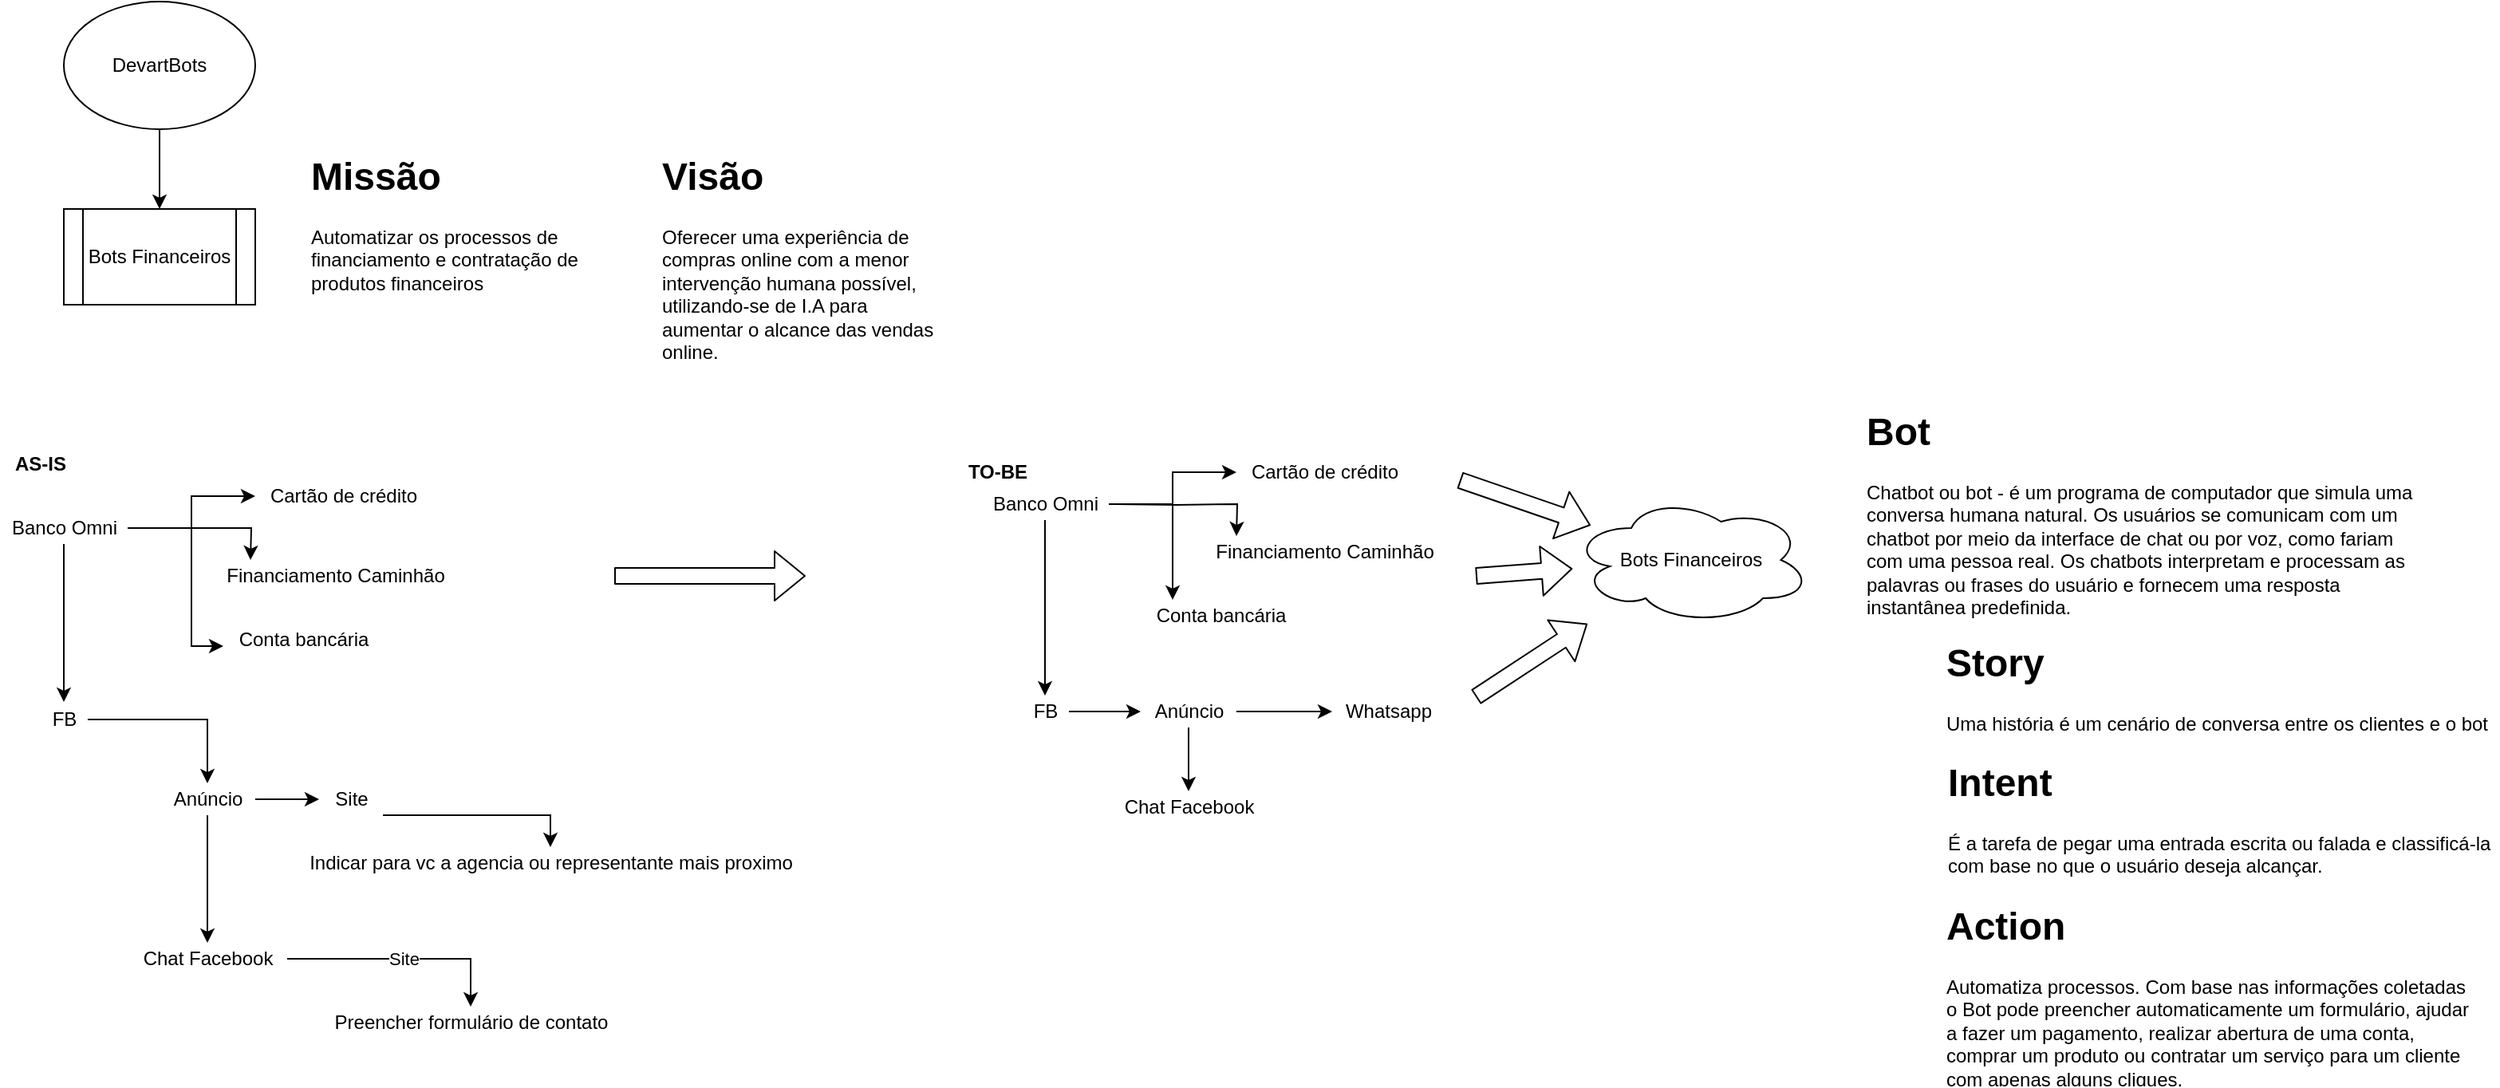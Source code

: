 <mxfile version="14.9.4" type="device"><diagram id="e8euDLeyAASCK_j3_Ylp" name="Page-1"><mxGraphModel dx="1186" dy="710" grid="1" gridSize="10" guides="1" tooltips="1" connect="1" arrows="1" fold="1" page="1" pageScale="1" pageWidth="827" pageHeight="1169" math="0" shadow="0"><root><mxCell id="0"/><mxCell id="1" parent="0"/><mxCell id="Z_OdcrJ-wDHD5qE2kSx7-13" style="edgeStyle=orthogonalEdgeStyle;rounded=0;orthogonalLoop=1;jettySize=auto;html=1;exitX=0.5;exitY=1;exitDx=0;exitDy=0;entryX=0.5;entryY=0;entryDx=0;entryDy=0;" edge="1" parent="1" source="Z_OdcrJ-wDHD5qE2kSx7-9"><mxGeometry relative="1" as="geometry"><mxPoint x="125" y="250" as="targetPoint"/></mxGeometry></mxCell><mxCell id="Z_OdcrJ-wDHD5qE2kSx7-9" value="DevartBots" style="ellipse;whiteSpace=wrap;html=1;" vertex="1" parent="1"><mxGeometry x="65" y="120" width="120" height="80" as="geometry"/></mxCell><mxCell id="Z_OdcrJ-wDHD5qE2kSx7-14" value="Bots Financeiros" style="shape=process;whiteSpace=wrap;html=1;backgroundOutline=1;" vertex="1" parent="1"><mxGeometry x="65" y="250" width="120" height="60" as="geometry"/></mxCell><mxCell id="Z_OdcrJ-wDHD5qE2kSx7-15" value="&lt;h1&gt;Missão&lt;/h1&gt;&lt;p&gt;Automatizar os processos de financiamento e contratação de produtos financeiros&lt;/p&gt;" style="text;html=1;strokeColor=none;fillColor=none;spacing=5;spacingTop=-20;whiteSpace=wrap;overflow=hidden;rounded=0;" vertex="1" parent="1"><mxGeometry x="215" y="210" width="190" height="140" as="geometry"/></mxCell><mxCell id="Z_OdcrJ-wDHD5qE2kSx7-16" value="&lt;h1&gt;Visão&lt;/h1&gt;&lt;p&gt;Oferecer uma experiência de compras online com a menor intervenção humana possível, utilizando-se de I.A para aumentar o alcance das vendas online.&lt;/p&gt;&lt;p&gt;&lt;br&gt;&lt;/p&gt;" style="text;html=1;strokeColor=none;fillColor=none;spacing=5;spacingTop=-20;whiteSpace=wrap;overflow=hidden;rounded=0;" vertex="1" parent="1"><mxGeometry x="435" y="210" width="190" height="150" as="geometry"/></mxCell><mxCell id="Z_OdcrJ-wDHD5qE2kSx7-19" style="edgeStyle=orthogonalEdgeStyle;rounded=0;orthogonalLoop=1;jettySize=auto;html=1;entryX=-0.02;entryY=0.5;entryDx=0;entryDy=0;entryPerimeter=0;" edge="1" parent="1" source="Z_OdcrJ-wDHD5qE2kSx7-17"><mxGeometry relative="1" as="geometry"><mxPoint x="182" y="470" as="targetPoint"/></mxGeometry></mxCell><mxCell id="Z_OdcrJ-wDHD5qE2kSx7-22" style="edgeStyle=orthogonalEdgeStyle;rounded=0;orthogonalLoop=1;jettySize=auto;html=1;" edge="1" parent="1" source="Z_OdcrJ-wDHD5qE2kSx7-17" target="Z_OdcrJ-wDHD5qE2kSx7-20"><mxGeometry relative="1" as="geometry"><mxPoint x="65" y="560" as="targetPoint"/></mxGeometry></mxCell><mxCell id="Z_OdcrJ-wDHD5qE2kSx7-23" style="edgeStyle=orthogonalEdgeStyle;rounded=0;orthogonalLoop=1;jettySize=auto;html=1;entryX=0;entryY=0.7;entryDx=0;entryDy=0;entryPerimeter=0;" edge="1" parent="1" source="Z_OdcrJ-wDHD5qE2kSx7-17" target="Z_OdcrJ-wDHD5qE2kSx7-21"><mxGeometry relative="1" as="geometry"><mxPoint x="145" y="510" as="targetPoint"/><Array as="points"><mxPoint x="145" y="450"/></Array></mxGeometry></mxCell><mxCell id="Z_OdcrJ-wDHD5qE2kSx7-37" style="edgeStyle=orthogonalEdgeStyle;rounded=0;orthogonalLoop=1;jettySize=auto;html=1;entryX=0.5;entryY=-0.05;entryDx=0;entryDy=0;entryPerimeter=0;" edge="1" parent="1" source="Z_OdcrJ-wDHD5qE2kSx7-17" target="Z_OdcrJ-wDHD5qE2kSx7-25"><mxGeometry relative="1" as="geometry"/></mxCell><mxCell id="Z_OdcrJ-wDHD5qE2kSx7-17" value="Banco Omni" style="text;html=1;align=center;verticalAlign=middle;resizable=0;points=[];autosize=1;strokeColor=none;" vertex="1" parent="1"><mxGeometry x="25" y="440" width="80" height="20" as="geometry"/></mxCell><mxCell id="Z_OdcrJ-wDHD5qE2kSx7-18" value="Financiamento Caminhão" style="text;html=1;align=center;verticalAlign=middle;resizable=0;points=[];autosize=1;strokeColor=none;" vertex="1" parent="1"><mxGeometry x="160" y="470" width="150" height="20" as="geometry"/></mxCell><mxCell id="Z_OdcrJ-wDHD5qE2kSx7-20" value="Cartão de crédito" style="text;html=1;align=center;verticalAlign=middle;resizable=0;points=[];autosize=1;strokeColor=none;" vertex="1" parent="1"><mxGeometry x="185" y="420" width="110" height="20" as="geometry"/></mxCell><mxCell id="Z_OdcrJ-wDHD5qE2kSx7-21" value="Conta bancária" style="text;html=1;align=center;verticalAlign=middle;resizable=0;points=[];autosize=1;strokeColor=none;" vertex="1" parent="1"><mxGeometry x="165" y="510" width="100" height="20" as="geometry"/></mxCell><mxCell id="Z_OdcrJ-wDHD5qE2kSx7-27" style="edgeStyle=orthogonalEdgeStyle;rounded=0;orthogonalLoop=1;jettySize=auto;html=1;" edge="1" parent="1" source="Z_OdcrJ-wDHD5qE2kSx7-25" target="Z_OdcrJ-wDHD5qE2kSx7-26"><mxGeometry relative="1" as="geometry"/></mxCell><mxCell id="Z_OdcrJ-wDHD5qE2kSx7-25" value="FB" style="text;html=1;align=center;verticalAlign=middle;resizable=0;points=[];autosize=1;strokeColor=none;" vertex="1" parent="1"><mxGeometry x="50" y="560" width="30" height="20" as="geometry"/></mxCell><mxCell id="Z_OdcrJ-wDHD5qE2kSx7-29" style="edgeStyle=orthogonalEdgeStyle;rounded=0;orthogonalLoop=1;jettySize=auto;html=1;" edge="1" parent="1" source="Z_OdcrJ-wDHD5qE2kSx7-26" target="Z_OdcrJ-wDHD5qE2kSx7-28"><mxGeometry relative="1" as="geometry"/></mxCell><mxCell id="Z_OdcrJ-wDHD5qE2kSx7-34" value="" style="edgeStyle=orthogonalEdgeStyle;rounded=0;orthogonalLoop=1;jettySize=auto;html=1;" edge="1" parent="1" source="Z_OdcrJ-wDHD5qE2kSx7-26" target="Z_OdcrJ-wDHD5qE2kSx7-33"><mxGeometry relative="1" as="geometry"/></mxCell><mxCell id="Z_OdcrJ-wDHD5qE2kSx7-26" value="Anúncio" style="text;html=1;align=center;verticalAlign=middle;resizable=0;points=[];autosize=1;strokeColor=none;" vertex="1" parent="1"><mxGeometry x="125" y="610" width="60" height="20" as="geometry"/></mxCell><mxCell id="Z_OdcrJ-wDHD5qE2kSx7-32" style="edgeStyle=orthogonalEdgeStyle;rounded=0;orthogonalLoop=1;jettySize=auto;html=1;" edge="1" parent="1" source="Z_OdcrJ-wDHD5qE2kSx7-28" target="Z_OdcrJ-wDHD5qE2kSx7-31"><mxGeometry relative="1" as="geometry"><Array as="points"><mxPoint x="370" y="630"/></Array></mxGeometry></mxCell><mxCell id="Z_OdcrJ-wDHD5qE2kSx7-28" value="Site" style="text;html=1;align=center;verticalAlign=middle;resizable=0;points=[];autosize=1;strokeColor=none;" vertex="1" parent="1"><mxGeometry x="225" y="610" width="40" height="20" as="geometry"/></mxCell><mxCell id="Z_OdcrJ-wDHD5qE2kSx7-31" value="Indicar para vc a agencia ou representante mais proximo&lt;br&gt;" style="text;html=1;align=center;verticalAlign=middle;resizable=0;points=[];autosize=1;strokeColor=none;" vertex="1" parent="1"><mxGeometry x="210" y="650" width="320" height="20" as="geometry"/></mxCell><mxCell id="Z_OdcrJ-wDHD5qE2kSx7-35" value="Site" style="edgeStyle=orthogonalEdgeStyle;rounded=0;orthogonalLoop=1;jettySize=auto;html=1;" edge="1" parent="1" source="Z_OdcrJ-wDHD5qE2kSx7-33" target="Z_OdcrJ-wDHD5qE2kSx7-36"><mxGeometry relative="1" as="geometry"><mxPoint x="185" y="800" as="targetPoint"/></mxGeometry></mxCell><mxCell id="Z_OdcrJ-wDHD5qE2kSx7-33" value="Chat Facebook" style="text;html=1;align=center;verticalAlign=middle;resizable=0;points=[];autosize=1;strokeColor=none;" vertex="1" parent="1"><mxGeometry x="105" y="710" width="100" height="20" as="geometry"/></mxCell><mxCell id="Z_OdcrJ-wDHD5qE2kSx7-36" value="Preencher formulário de contato" style="text;html=1;align=center;verticalAlign=middle;resizable=0;points=[];autosize=1;strokeColor=none;" vertex="1" parent="1"><mxGeometry x="225" y="750" width="190" height="20" as="geometry"/></mxCell><mxCell id="Z_OdcrJ-wDHD5qE2kSx7-38" value="AS-IS" style="text;html=1;align=center;verticalAlign=middle;resizable=0;points=[];autosize=1;strokeColor=none;fontStyle=1" vertex="1" parent="1"><mxGeometry x="25" y="400" width="50" height="20" as="geometry"/></mxCell><mxCell id="Z_OdcrJ-wDHD5qE2kSx7-39" value="&lt;b&gt;TO-BE&lt;/b&gt;" style="text;html=1;align=center;verticalAlign=middle;resizable=0;points=[];autosize=1;strokeColor=none;" vertex="1" parent="1"><mxGeometry x="625" y="405" width="50" height="20" as="geometry"/></mxCell><mxCell id="Z_OdcrJ-wDHD5qE2kSx7-47" style="edgeStyle=orthogonalEdgeStyle;rounded=0;orthogonalLoop=1;jettySize=auto;html=1;entryX=0.2;entryY=0;entryDx=0;entryDy=0;entryPerimeter=0;" edge="1" parent="1" source="Z_OdcrJ-wDHD5qE2kSx7-40" target="Z_OdcrJ-wDHD5qE2kSx7-46"><mxGeometry relative="1" as="geometry"/></mxCell><mxCell id="Z_OdcrJ-wDHD5qE2kSx7-50" style="edgeStyle=orthogonalEdgeStyle;rounded=0;orthogonalLoop=1;jettySize=auto;html=1;" edge="1" parent="1" source="Z_OdcrJ-wDHD5qE2kSx7-40" target="Z_OdcrJ-wDHD5qE2kSx7-48"><mxGeometry relative="1" as="geometry"/></mxCell><mxCell id="Z_OdcrJ-wDHD5qE2kSx7-40" value="Banco Omni" style="text;html=1;align=center;verticalAlign=middle;resizable=0;points=[];autosize=1;strokeColor=none;" vertex="1" parent="1"><mxGeometry x="640" y="425" width="80" height="20" as="geometry"/></mxCell><mxCell id="Z_OdcrJ-wDHD5qE2kSx7-41" style="edgeStyle=orthogonalEdgeStyle;rounded=0;orthogonalLoop=1;jettySize=auto;html=1;entryX=-0.02;entryY=0.5;entryDx=0;entryDy=0;entryPerimeter=0;" edge="1" parent="1"><mxGeometry relative="1" as="geometry"><mxPoint x="723" y="435" as="sourcePoint"/><mxPoint x="800" y="455" as="targetPoint"/></mxGeometry></mxCell><mxCell id="Z_OdcrJ-wDHD5qE2kSx7-42" style="edgeStyle=orthogonalEdgeStyle;rounded=0;orthogonalLoop=1;jettySize=auto;html=1;" edge="1" parent="1" target="Z_OdcrJ-wDHD5qE2kSx7-45"><mxGeometry relative="1" as="geometry"><mxPoint x="680" y="545" as="targetPoint"/><mxPoint x="720" y="435" as="sourcePoint"/><Array as="points"><mxPoint x="760" y="435"/><mxPoint x="760" y="415"/></Array></mxGeometry></mxCell><mxCell id="Z_OdcrJ-wDHD5qE2kSx7-44" value="Financiamento Caminhão" style="text;html=1;align=center;verticalAlign=middle;resizable=0;points=[];autosize=1;strokeColor=none;" vertex="1" parent="1"><mxGeometry x="780" y="455" width="150" height="20" as="geometry"/></mxCell><mxCell id="Z_OdcrJ-wDHD5qE2kSx7-45" value="Cartão de crédito" style="text;html=1;align=center;verticalAlign=middle;resizable=0;points=[];autosize=1;strokeColor=none;" vertex="1" parent="1"><mxGeometry x="800" y="405" width="110" height="20" as="geometry"/></mxCell><mxCell id="Z_OdcrJ-wDHD5qE2kSx7-46" value="Conta bancária" style="text;html=1;align=center;verticalAlign=middle;resizable=0;points=[];autosize=1;strokeColor=none;" vertex="1" parent="1"><mxGeometry x="740" y="495" width="100" height="20" as="geometry"/></mxCell><mxCell id="Z_OdcrJ-wDHD5qE2kSx7-54" style="edgeStyle=orthogonalEdgeStyle;rounded=0;orthogonalLoop=1;jettySize=auto;html=1;" edge="1" parent="1" source="Z_OdcrJ-wDHD5qE2kSx7-48" target="Z_OdcrJ-wDHD5qE2kSx7-52"><mxGeometry relative="1" as="geometry"/></mxCell><mxCell id="Z_OdcrJ-wDHD5qE2kSx7-48" value="FB" style="text;html=1;align=center;verticalAlign=middle;resizable=0;points=[];autosize=1;strokeColor=none;" vertex="1" parent="1"><mxGeometry x="665" y="555" width="30" height="20" as="geometry"/></mxCell><mxCell id="Z_OdcrJ-wDHD5qE2kSx7-51" value="" style="edgeStyle=orthogonalEdgeStyle;rounded=0;orthogonalLoop=1;jettySize=auto;html=1;" edge="1" parent="1" source="Z_OdcrJ-wDHD5qE2kSx7-52" target="Z_OdcrJ-wDHD5qE2kSx7-53"><mxGeometry relative="1" as="geometry"/></mxCell><mxCell id="Z_OdcrJ-wDHD5qE2kSx7-57" style="edgeStyle=orthogonalEdgeStyle;rounded=0;orthogonalLoop=1;jettySize=auto;html=1;" edge="1" parent="1" source="Z_OdcrJ-wDHD5qE2kSx7-52" target="Z_OdcrJ-wDHD5qE2kSx7-55"><mxGeometry relative="1" as="geometry"/></mxCell><mxCell id="Z_OdcrJ-wDHD5qE2kSx7-52" value="Anúncio" style="text;html=1;align=center;verticalAlign=middle;resizable=0;points=[];autosize=1;strokeColor=none;" vertex="1" parent="1"><mxGeometry x="740" y="555" width="60" height="20" as="geometry"/></mxCell><mxCell id="Z_OdcrJ-wDHD5qE2kSx7-53" value="Chat Facebook" style="text;html=1;align=center;verticalAlign=middle;resizable=0;points=[];autosize=1;strokeColor=none;" vertex="1" parent="1"><mxGeometry x="720" y="615" width="100" height="20" as="geometry"/></mxCell><mxCell id="Z_OdcrJ-wDHD5qE2kSx7-55" value="Whatsapp" style="text;html=1;align=center;verticalAlign=middle;resizable=0;points=[];autosize=1;strokeColor=none;" vertex="1" parent="1"><mxGeometry x="860" y="555" width="70" height="20" as="geometry"/></mxCell><mxCell id="Z_OdcrJ-wDHD5qE2kSx7-65" value="Bots Financeiros" style="ellipse;shape=cloud;whiteSpace=wrap;html=1;" vertex="1" parent="1"><mxGeometry x="1010" y="430" width="150" height="80" as="geometry"/></mxCell><mxCell id="Z_OdcrJ-wDHD5qE2kSx7-82" value="&lt;h1&gt;Story&lt;/h1&gt;&lt;p&gt;Uma história é um cenário de conversa entre os clientes e o bot&lt;br&gt;&lt;/p&gt;" style="text;html=1;strokeColor=none;fillColor=none;spacing=5;spacingTop=-20;whiteSpace=wrap;overflow=hidden;rounded=0;" vertex="1" parent="1"><mxGeometry x="1240" y="515" width="350" height="80" as="geometry"/></mxCell><mxCell id="Z_OdcrJ-wDHD5qE2kSx7-83" value="&lt;h1&gt;Intent&lt;/h1&gt;&lt;p&gt;É a tarefa de pegar uma entrada escrita ou falada e classificá-la com base no que o usuário deseja alcançar.&lt;br&gt;&lt;/p&gt;" style="text;html=1;strokeColor=none;fillColor=none;spacing=5;spacingTop=-20;whiteSpace=wrap;overflow=hidden;rounded=0;" vertex="1" parent="1"><mxGeometry x="1241" y="590" width="350" height="80" as="geometry"/></mxCell><mxCell id="Z_OdcrJ-wDHD5qE2kSx7-85" value="&lt;h1&gt;Bot&lt;/h1&gt;&lt;p&gt;Chatbot ou bot - é um programa de computador que simula uma conversa humana natural. Os usuários se comunicam com um chatbot por meio da interface de chat ou por voz, como fariam com uma pessoa real. Os chatbots interpretam e processam as palavras ou frases do usuário e fornecem uma resposta instantânea predefinida.&lt;/p&gt;" style="text;html=1;strokeColor=none;fillColor=none;spacing=5;spacingTop=-20;whiteSpace=wrap;overflow=hidden;rounded=0;" vertex="1" parent="1"><mxGeometry x="1190" y="370" width="360" height="190" as="geometry"/></mxCell><mxCell id="Z_OdcrJ-wDHD5qE2kSx7-86" value="&lt;h1&gt;Action&lt;/h1&gt;&lt;p&gt;Automatiza processos.&amp;nbsp;&lt;span&gt;Com base nas informações coletadas o Bot pode preencher automaticamente um formulário, ajudar a fazer um pagamento, realizar abertura de uma conta, comprar um produto ou contratar um serviço para um cliente com apenas alguns cliques.&lt;/span&gt;&lt;/p&gt;" style="text;html=1;strokeColor=none;fillColor=none;spacing=5;spacingTop=-20;whiteSpace=wrap;overflow=hidden;rounded=0;" vertex="1" parent="1"><mxGeometry x="1240" y="680" width="340" height="120" as="geometry"/></mxCell><mxCell id="Z_OdcrJ-wDHD5qE2kSx7-89" value="" style="shape=flexArrow;endArrow=classic;html=1;" edge="1" parent="1" target="Z_OdcrJ-wDHD5qE2kSx7-65"><mxGeometry width="50" height="50" relative="1" as="geometry"><mxPoint x="940" y="420" as="sourcePoint"/><mxPoint x="990" y="370" as="targetPoint"/></mxGeometry></mxCell><mxCell id="Z_OdcrJ-wDHD5qE2kSx7-90" value="" style="shape=flexArrow;endArrow=classic;html=1;" edge="1" parent="1" target="Z_OdcrJ-wDHD5qE2kSx7-65"><mxGeometry width="50" height="50" relative="1" as="geometry"><mxPoint x="950" y="480" as="sourcePoint"/><mxPoint x="1022.018" y="448.282" as="targetPoint"/></mxGeometry></mxCell><mxCell id="Z_OdcrJ-wDHD5qE2kSx7-92" value="" style="shape=flexArrow;endArrow=classic;html=1;" edge="1" parent="1"><mxGeometry width="50" height="50" relative="1" as="geometry"><mxPoint x="950" y="555.86" as="sourcePoint"/><mxPoint x="1020" y="510" as="targetPoint"/></mxGeometry></mxCell><mxCell id="Z_OdcrJ-wDHD5qE2kSx7-93" value="" style="shape=flexArrow;endArrow=classic;html=1;" edge="1" parent="1"><mxGeometry width="50" height="50" relative="1" as="geometry"><mxPoint x="410" y="480" as="sourcePoint"/><mxPoint x="530" y="480" as="targetPoint"/><Array as="points"/></mxGeometry></mxCell></root></mxGraphModel></diagram></mxfile>